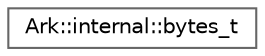 digraph "Graphical Class Hierarchy"
{
 // INTERACTIVE_SVG=YES
 // LATEX_PDF_SIZE
  bgcolor="transparent";
  edge [fontname=Helvetica,fontsize=10,labelfontname=Helvetica,labelfontsize=10];
  node [fontname=Helvetica,fontsize=10,shape=box,height=0.2,width=0.4];
  rankdir="LR";
  Node0 [label="Ark::internal::bytes_t",height=0.2,width=0.4,color="grey40", fillcolor="white", style="filled",URL="$df/d2a/structArk_1_1internal_1_1bytes__t.html",tooltip=" "];
}
